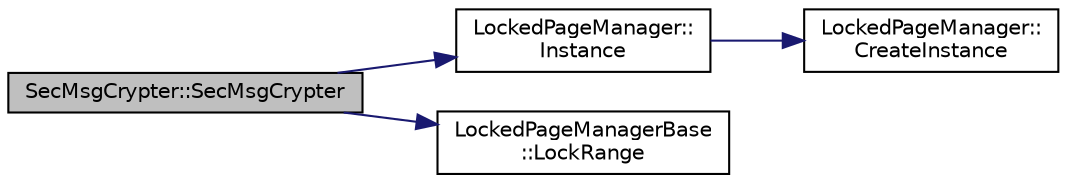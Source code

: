 digraph "SecMsgCrypter::SecMsgCrypter"
{
  edge [fontname="Helvetica",fontsize="10",labelfontname="Helvetica",labelfontsize="10"];
  node [fontname="Helvetica",fontsize="10",shape=record];
  rankdir="LR";
  Node0 [label="SecMsgCrypter::SecMsgCrypter",height=0.2,width=0.4,color="black", fillcolor="grey75", style="filled", fontcolor="black"];
  Node0 -> Node1 [color="midnightblue",fontsize="10",style="solid",fontname="Helvetica"];
  Node1 [label="LockedPageManager::\lInstance",height=0.2,width=0.4,color="black", fillcolor="white", style="filled",URL="$da/d1c/class_locked_page_manager.html#ac9b1d42d240dba4714a35fff970b6dde"];
  Node1 -> Node2 [color="midnightblue",fontsize="10",style="solid",fontname="Helvetica"];
  Node2 [label="LockedPageManager::\lCreateInstance",height=0.2,width=0.4,color="black", fillcolor="white", style="filled",URL="$da/d1c/class_locked_page_manager.html#a3933ba60669b1c1b0ef03222637257e7"];
  Node0 -> Node3 [color="midnightblue",fontsize="10",style="solid",fontname="Helvetica"];
  Node3 [label="LockedPageManagerBase\l::LockRange",height=0.2,width=0.4,color="black", fillcolor="white", style="filled",URL="$df/d71/class_locked_page_manager_base.html#ae24ac08899505b892d451404133fa494"];
}
